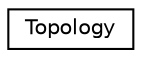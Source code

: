 digraph "Graphical Class Hierarchy"
{
 // LATEX_PDF_SIZE
  edge [fontname="Helvetica",fontsize="10",labelfontname="Helvetica",labelfontsize="10"];
  node [fontname="Helvetica",fontsize="10",shape=record];
  rankdir="LR";
  Node0 [label="Topology",height=0.2,width=0.4,color="black", fillcolor="white", style="filled",URL="$class_topology.html",tooltip=" "];
}
